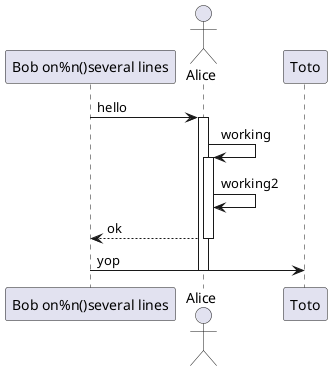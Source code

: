 {
  "sha1": "dn2u8faudt05h904gobgkrs64kfoqex",
  "insertion": {
    "when": "2024-06-01T09:03:03.206Z",
    "user": "plantuml@gmail.com"
  }
}
@startuml

participant "Bob on%n()several lines" as Bob
actor Alice

Bob -> Alice : hello
activate Alice
Alice -> Alice : working
activate Alice
Alice -> Alice : working2

Alice --> Bob : ok
deactivate Alice

Bob -> Toto : yop
deactivate Alice



@enduml
